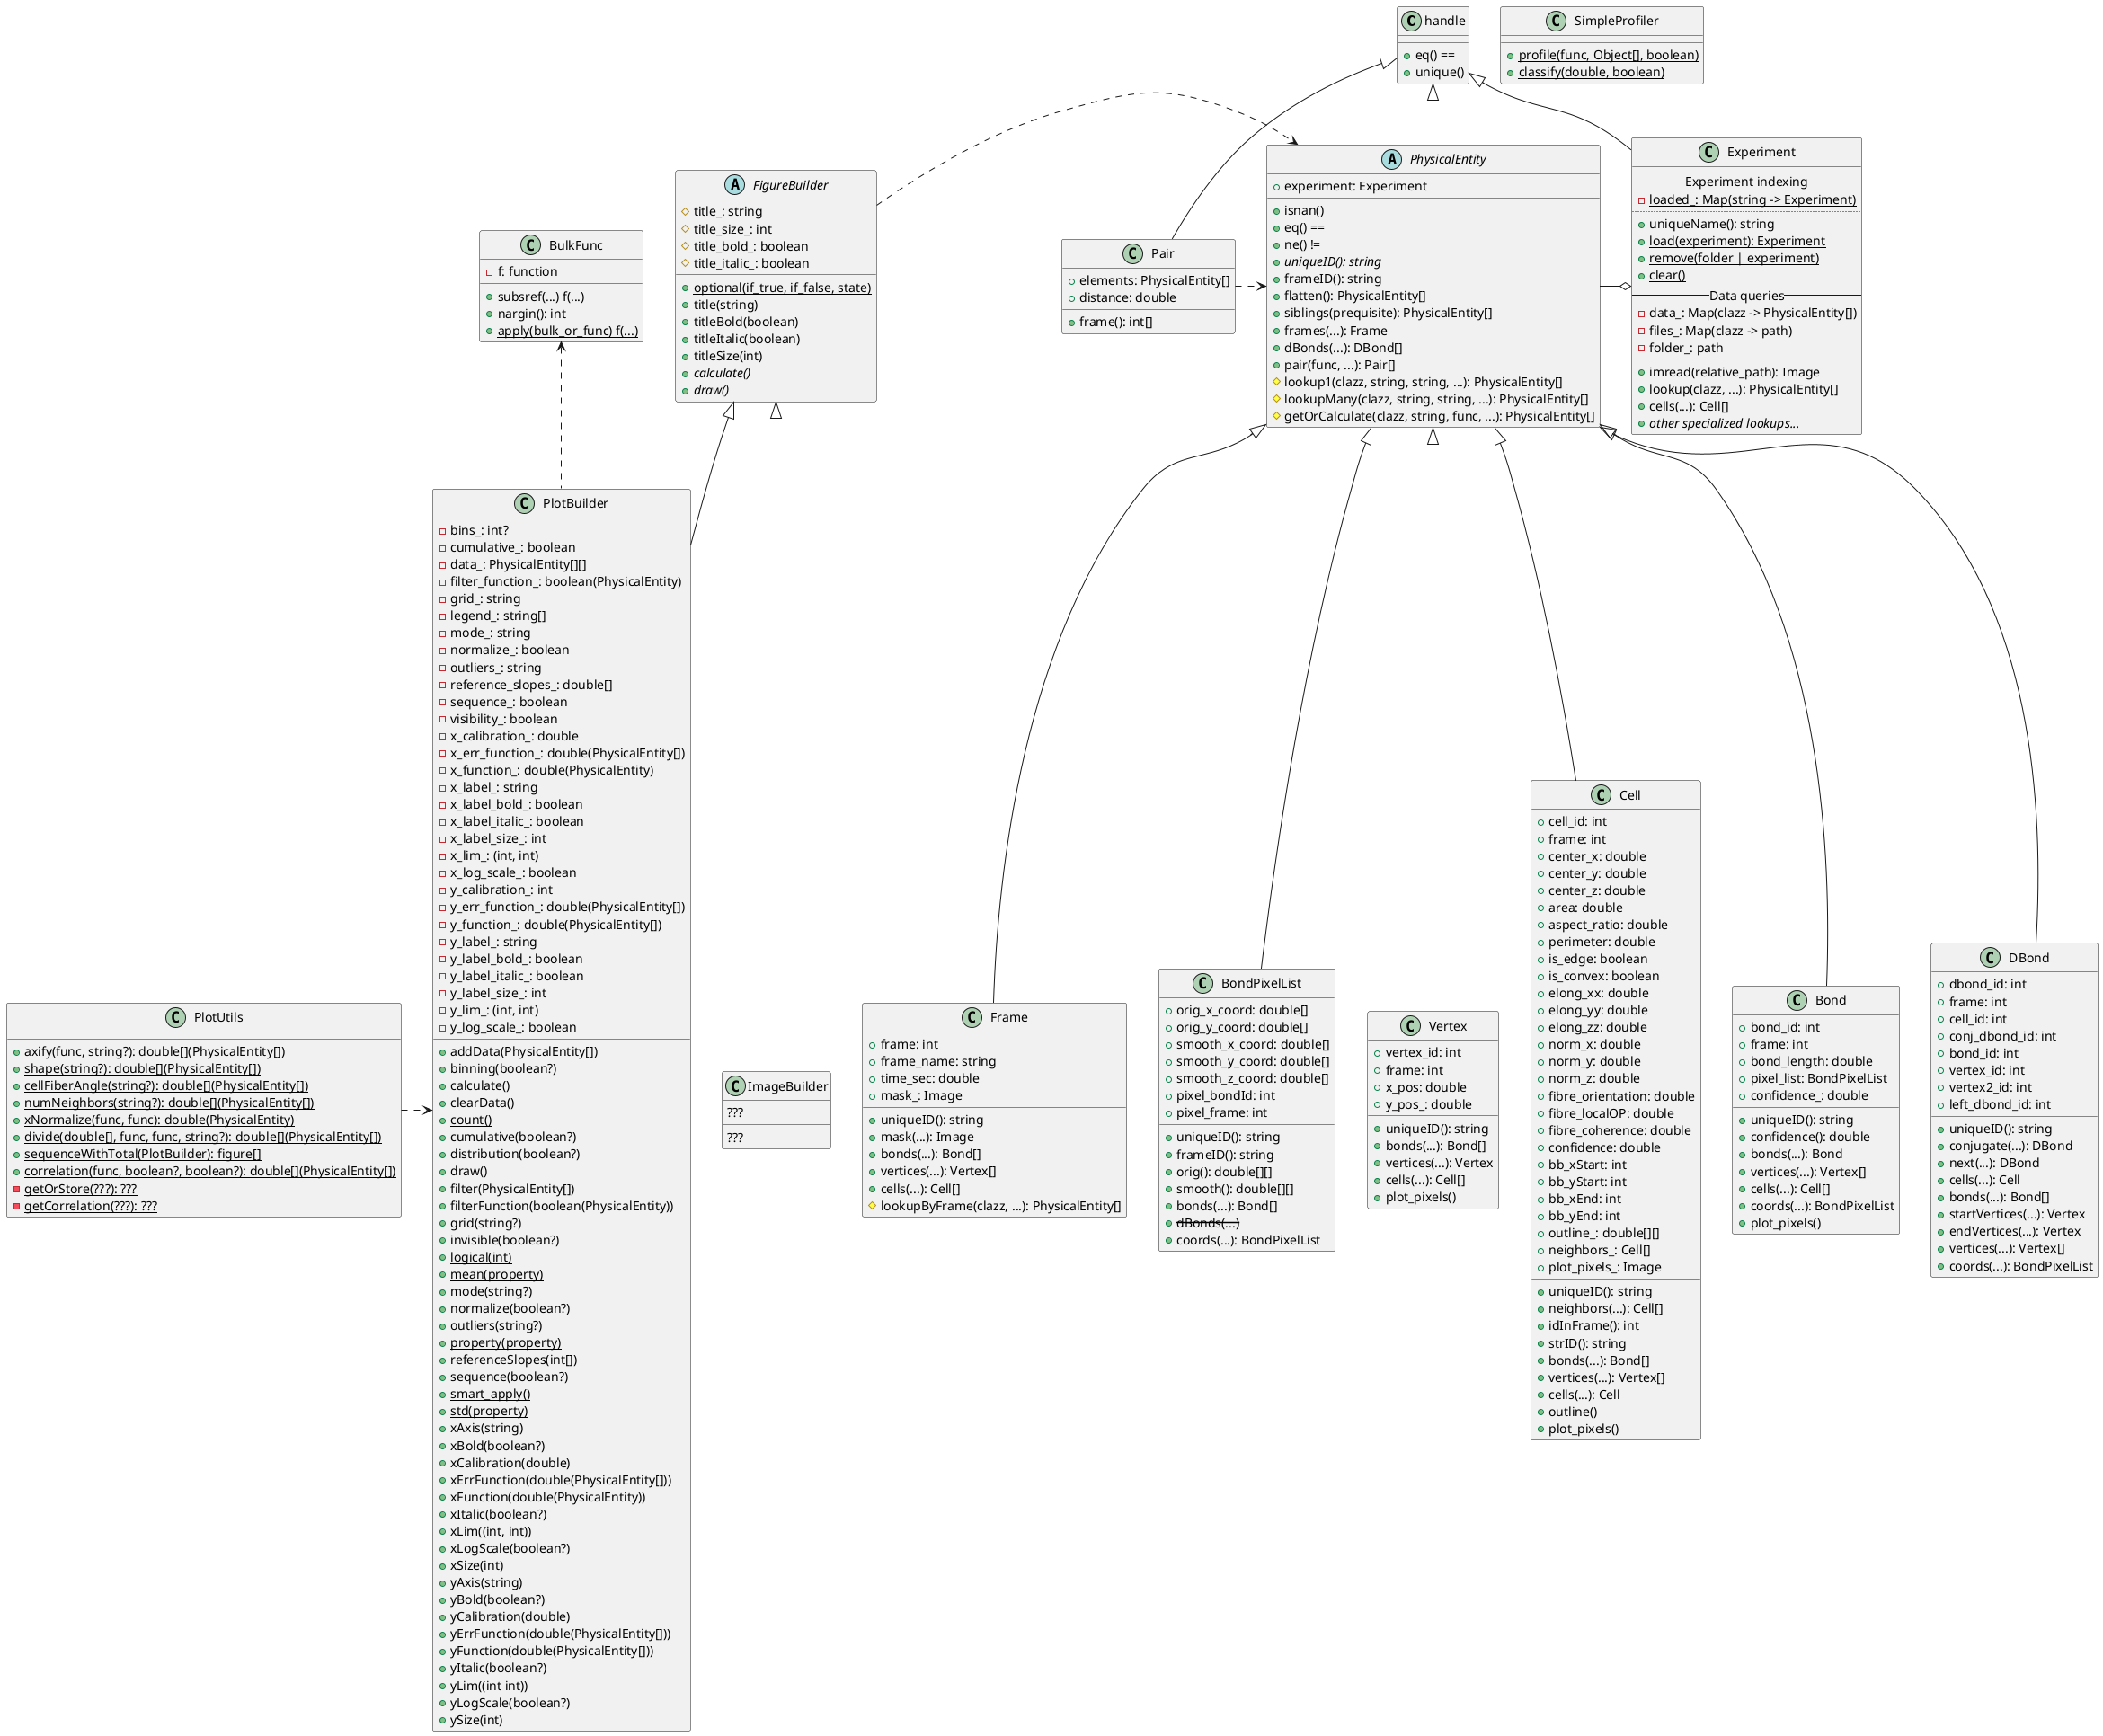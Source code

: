 @startuml

class handle {
    + eq() ==
    + unique()
}

class Experiment extends handle {
    -- Experiment indexing --
    - {static} {field} loaded_: Map(string -> Experiment)
    ..
    + uniqueName(): string
    + {static} load(experiment): Experiment
    + {static} remove(folder | experiment)
    + {static} clear()
    -- Data queries --
    - {field} data_: Map(clazz -> PhysicalEntity[])
    - {field} files_: Map(clazz -> path)
    - {field} folder_: path
    ..
    + imread(relative_path): Image
    + lookup(clazz, ...): PhysicalEntity[]
    + cells(...): Cell[]
    + {method} <i>other specialized lookups...</i>
}

class Pair extends handle {
    + elements: PhysicalEntity[]
    + distance: double
    + frame(): int[]
}

abstract class PhysicalEntity extends handle {
    + experiment: Experiment
    + isnan()
    + eq() ==
    + ne() !=
    + {abstract} uniqueID(): string
    + frameID(): string
    + flatten(): PhysicalEntity[]
    + siblings(prequisite): PhysicalEntity[]
    + frames(...): Frame
    + dBonds(...): DBond[]
    + pair(func, ...): Pair[]
    # lookup1(clazz, string, string, ...): PhysicalEntity[]
    # lookupMany(clazz, string, string, ...): PhysicalEntity[]
    # getOrCalculate(clazz, string, func, ...): PhysicalEntity[]
}

class Cell extends PhysicalEntity {
    + cell_id: int
    + frame: int
    + center_x: double
    + center_y: double
    + center_z: double
    + area: double
    + aspect_ratio: double
    + perimeter: double
    + is_edge: boolean
    + is_convex: boolean
    + elong_xx: double
    + elong_yy: double
    + elong_zz: double
    + norm_x: double
    + norm_y: double
    + norm_z: double
    + fibre_orientation: double
    + fibre_localOP: double
    + fibre_coherence: double
    + confidence: double
    + bb_xStart: int
    + bb_yStart: int
    + bb_xEnd: int
    + bb_yEnd: int
    + outline_: double[][]
    + neighbors_: Cell[]
    + plot_pixels_: Image
    + uniqueID(): string
    + neighbors(...): Cell[]
    + idInFrame(): int
    + strID(): string
    + bonds(...): Bond[]
    + vertices(...): Vertex[]
    + cells(...): Cell
    + outline()
    + plot_pixels()
}

class Bond extends PhysicalEntity {
    + bond_id: int
    + frame: int
    + bond_length: double
    + pixel_list: BondPixelList
    + confidence_: double
    + uniqueID(): string
    + confidence(): double
    + bonds(...): Bond
    + vertices(...): Vertex[]
    + cells(...): Cell[]
    + coords(...): BondPixelList
    + plot_pixels()
}

class DBond extends PhysicalEntity {
    + dbond_id: int
    + frame: int
    + cell_id: int
    + conj_dbond_id: int
    + bond_id: int
    + vertex_id: int
    + vertex2_id: int
    + left_dbond_id: int
    + uniqueID(): string
    + conjugate(...): DBond
    + next(...): DBond
    + cells(...): Cell
    + bonds(...): Bond[]
    + startVertices(...): Vertex
    + endVertices(...): Vertex
    + vertices(...): Vertex[]
    + coords(...): BondPixelList
}

class Frame extends PhysicalEntity {
    + frame: int
    + frame_name: string
    + time_sec: double
    + mask_: Image
    + uniqueID(): string
    + mask(...): Image
    + bonds(...): Bond[]
    + vertices(...): Vertex[]
    + cells(...): Cell[]
    # lookupByFrame(clazz, ...): PhysicalEntity[]
}

class BondPixelList extends PhysicalEntity {
    + orig_x_coord: double[]
    + orig_y_coord: double[]
    + smooth_x_coord: double[]
    + smooth_y_coord: double[]
    + smooth_z_coord: double[]
    + pixel_bondId: int
    + pixel_frame: int
    + uniqueID(): string
    + frameID(): string
    + orig(): double[][]
    + smooth(): double[][]
    + bonds(...): Bond[]
    + <s>dBonds(...)</s>
    + coords(...): BondPixelList
}

class Vertex extends PhysicalEntity {
    + vertex_id: int
    + frame: int
    + x_pos: double
    + y_pos_: double
    + uniqueID(): string
    + bonds(...): Bond[]
    + vertices(...): Vertex
    + cells(...): Cell[]
    + plot_pixels()
}

class BulkFunc {
    - f: function
    + subsref(...) f(...)
    + nargin(): int
    + {static} apply(bulk_or_func) f(...)
}

class SimpleProfiler {
    + {static} profile(func, Object[], boolean)
    + {static} classify(double, boolean)
}

abstract class FigureBuilder {
    # title_: string
    # title_size_: int
    # title_bold_: boolean
    # title_italic_: boolean
    + {static} optional(if_true, if_false, state)
    + title(string)
    + titleBold(boolean)
    + titleItalic(boolean)
    + titleSize(int)
    + {abstract} calculate()
    + {abstract} draw()
}

class PlotBuilder extends FigureBuilder {
    - bins_: int?
    - cumulative_: boolean
    - data_: PhysicalEntity[][]
    - {field} filter_function_: boolean(PhysicalEntity)
    - grid_: string
    - legend_: string[]
    - mode_: string
    - normalize_: boolean
    - outliers_: string
    - reference_slopes_: double[]
    - sequence_: boolean
    - visibility_: boolean
    - x_calibration_: double
    - {field} x_err_function_: double(PhysicalEntity[])
    - {field} x_function_: double(PhysicalEntity)
    - x_label_: string
    - x_label_bold_: boolean
    - x_label_italic_: boolean
    - x_label_size_: int
    - {field} x_lim_: (int, int)
    - x_log_scale_: boolean
    - y_calibration_: int
    - {field} y_err_function_: double(PhysicalEntity[])
    - {field} y_function_: double(PhysicalEntity[])
    - y_label_: string
    - y_label_bold_: boolean
    - y_label_italic_: boolean
    - y_label_size_: int
    - {field} y_lim_: (int, int)
    - y_log_scale_: boolean
    + addData(PhysicalEntity[])
    + binning(boolean?)
    + calculate()
    + clearData()
    + {static} count()
    + cumulative(boolean?)
    + distribution(boolean?)
    + draw()
    + filter(PhysicalEntity[])
    + filterFunction(boolean(PhysicalEntity))
    + grid(string?)
    + invisible(boolean?)
    + {static} logical(int)
    + {static} mean(property)
    + mode(string?)
    + normalize(boolean?)
    + outliers(string?)
    + {static} property(property)
    + referenceSlopes(int[])
    + sequence(boolean?)
    + {static} smart_apply()
    + {static} std(property)
    + xAxis(string)
    + xBold(boolean?)
    + xCalibration(double)
    + xErrFunction(double(PhysicalEntity[]))
    + xFunction(double(PhysicalEntity))
    + xItalic(boolean?)
    + xLim((int, int))
    + xLogScale(boolean?)
    + xSize(int)
    + yAxis(string)
    + yBold(boolean?)
    + yCalibration(double)
    + yErrFunction(double(PhysicalEntity[]))
    + yFunction(double(PhysicalEntity[]))
    + yItalic(boolean?)
    + yLim((int int))
    + yLogScale(boolean?)
    + ySize(int)
}

class ImageBuilder extends FigureBuilder {
???
{method} ???
}

class PlotUtils {
    + {static} axify(func, string?): double[](PhysicalEntity[])
    + {static} shape(string?): double[](PhysicalEntity[])
    + {static} cellFiberAngle(string?): double[](PhysicalEntity[])
    + {static} numNeighbors(string?): double[](PhysicalEntity[])
    + {static} xNormalize(func, func): double(PhysicalEntity)
    + {static} divide(double[], func, func, string?): double[](PhysicalEntity[])
    + {static} sequenceWithTotal(PlotBuilder): figure[]
    + {static} correlation(func, boolean?, boolean?): double[](PhysicalEntity[])
    - {static} getOrStore(???): ???
    - {static} getCorrelation(???): ???
}

FigureBuilder .> PhysicalEntity
PhysicalEntity -o Experiment
BulkFunc <.. PlotBuilder
PlotUtils .> PlotBuilder
Pair .> PhysicalEntity
@enduml